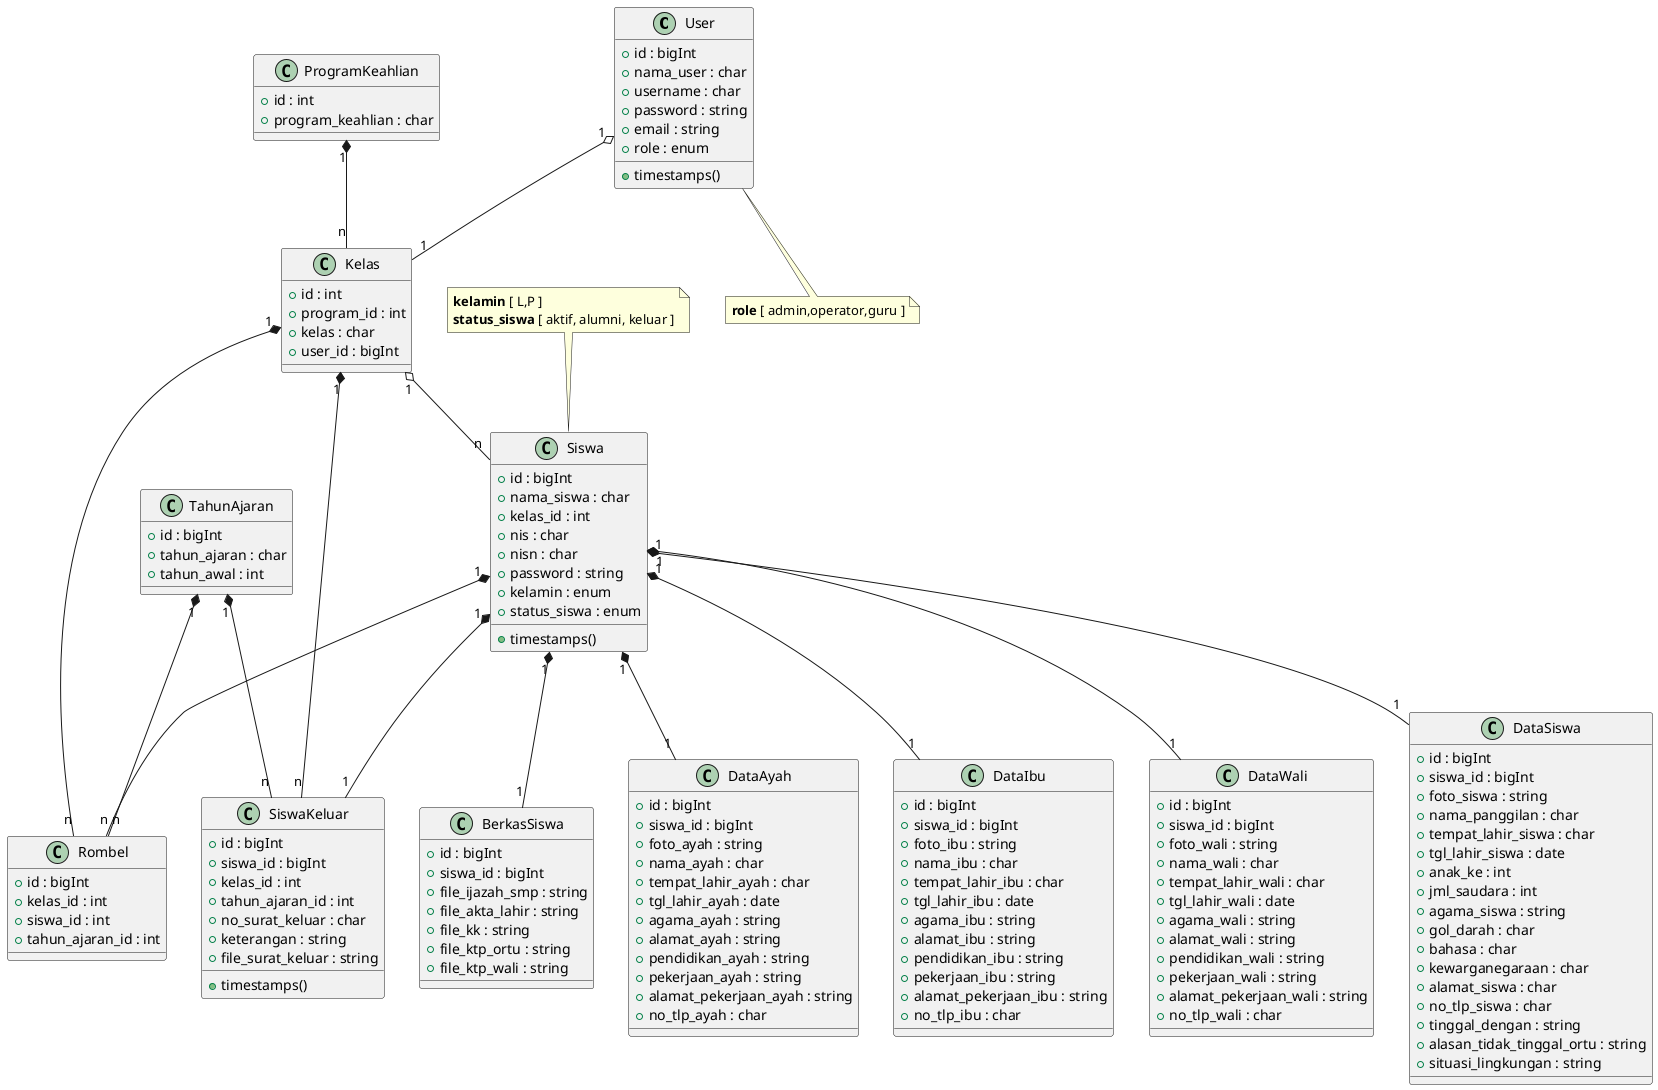 @startuml Bukdis V.2

class User {
    + id : bigInt
    + nama_user : char
    + username : char
    + password : string
    + email : string
    + role : enum
    + timestamps()
}

class ProgramKeahlian{
    + id : int
    + program_keahlian : char
}

class Kelas{
    + id : int
    + program_id : int
    + kelas : char
    + user_id : bigInt
}

class TahunAjaran {
    + id : bigInt
    + tahun_ajaran : char 
    + tahun_awal : int
}

class Siswa{
    + id : bigInt
    + nama_siswa : char
    + kelas_id : int
    + nis : char
    + nisn : char
    + password : string
    + kelamin : enum
    + status_siswa : enum
    + timestamps()
}

class Rombel {
    + id : bigInt
    + kelas_id : int
    + siswa_id : int
    + tahun_ajaran_id : int
}

Class SiswaKeluar {
    + id : bigInt
    + siswa_id : bigInt
    + kelas_id : int
    + tahun_ajaran_id : int
    + no_surat_keluar : char
    + keterangan : string
    + file_surat_keluar : string
    + timestamps()
}

class DataSiswa {
    + id : bigInt
    + siswa_id : bigInt
    + foto_siswa : string
    + nama_panggilan : char
    + tempat_lahir_siswa : char
    + tgl_lahir_siswa : date
    + anak_ke : int
    + jml_saudara : int
    + agama_siswa : string
    + gol_darah : char
    + bahasa : char
    + kewarganegaraan : char
    + alamat_siswa : char
    + no_tlp_siswa : char
    + tinggal_dengan : string
    + alasan_tidak_tinggal_ortu : string
    + situasi_lingkungan : string
}

class BerkasSiswa {
    + id : bigInt
    + siswa_id : bigInt
    + file_ijazah_smp : string
    + file_akta_lahir : string
    + file_kk : string
    + file_ktp_ortu : string
    + file_ktp_wali : string
}

class DataAyah {
    + id : bigInt
    + siswa_id : bigInt
    + foto_ayah : string
    + nama_ayah : char
    + tempat_lahir_ayah : char
    + tgl_lahir_ayah : date
    + agama_ayah : string
    + alamat_ayah : string
    + pendidikan_ayah : string
    + pekerjaan_ayah : string
    + alamat_pekerjaan_ayah : string
    + no_tlp_ayah : char
}

class DataIbu {
    + id : bigInt
    + siswa_id : bigInt
    + foto_ibu : string
    + nama_ibu : char
    + tempat_lahir_ibu : char
    + tgl_lahir_ibu : date
    + agama_ibu : string
    + alamat_ibu : string
    + pendidikan_ibu : string
    + pekerjaan_ibu : string
    + alamat_pekerjaan_ibu : string
    + no_tlp_ibu : char
}

class DataWali {
    + id : bigInt
    + siswa_id : bigInt
    + foto_wali : string
    + nama_wali : char
    + tempat_lahir_wali : char
    + tgl_lahir_wali : date
    + agama_wali : string
    + alamat_wali : string
    + pendidikan_wali : string
    + pekerjaan_wali : string
    + alamat_pekerjaan_wali : string
    + no_tlp_wali : char
}


User "1" o-- "1" Kelas
ProgramKeahlian "1" *-- "n" Kelas

Kelas "1" o-- "n" Siswa
Kelas "1" *-- "n" Rombel

TahunAjaran "1" *-- "n" Rombel

Siswa "1" *-- "1" DataSiswa
Siswa "1" *-- "1" BerkasSiswa
Siswa "1" *-- "1" DataAyah
Siswa "1" *-- "1" DataIbu
Siswa "1" *-- "1" DataWali
Siswa "1" *-- "n" Rombel

Siswa "1" *-- "1" SiswaKeluar
Kelas "1" *-- "n" SiswaKeluar
TahunAjaran "1" *-- "n" SiswaKeluar

note bottom of User 
<b>role</b> [ admin,operator,guru ]
end note

note top of Siswa 
<b>kelamin</b> [ L,P ]
<b>status_siswa</b> [ aktif, alumni, keluar ]
end note

@enduml